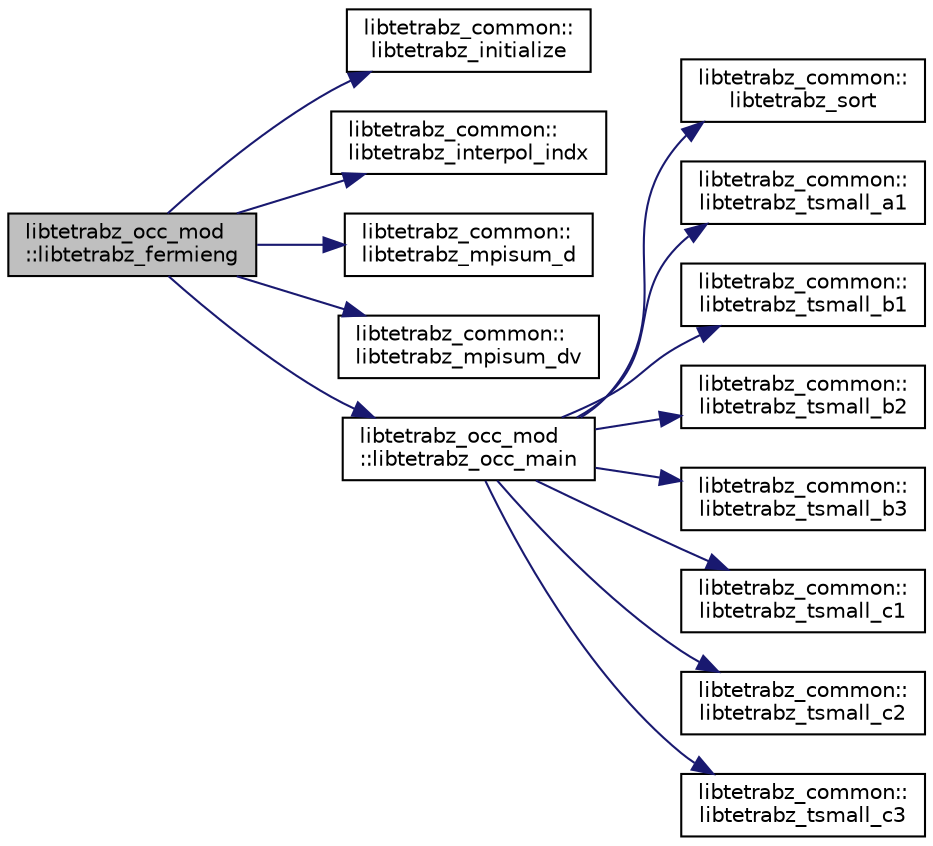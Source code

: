 digraph "libtetrabz_occ_mod::libtetrabz_fermieng"
{
 // LATEX_PDF_SIZE
  edge [fontname="Helvetica",fontsize="10",labelfontname="Helvetica",labelfontsize="10"];
  node [fontname="Helvetica",fontsize="10",shape=record];
  rankdir="LR";
  Node1 [label="libtetrabz_occ_mod\l::libtetrabz_fermieng",height=0.2,width=0.4,color="black", fillcolor="grey75", style="filled", fontcolor="black",tooltip=" "];
  Node1 -> Node2 [color="midnightblue",fontsize="10",style="solid",fontname="Helvetica"];
  Node2 [label="libtetrabz_common::\llibtetrabz_initialize",height=0.2,width=0.4,color="black", fillcolor="white", style="filled",URL="$namespacelibtetrabz__common.html#abfc554c125a2f59af93b436e39a495a1",tooltip=" "];
  Node1 -> Node3 [color="midnightblue",fontsize="10",style="solid",fontname="Helvetica"];
  Node3 [label="libtetrabz_common::\llibtetrabz_interpol_indx",height=0.2,width=0.4,color="black", fillcolor="white", style="filled",URL="$namespacelibtetrabz__common.html#aa0ded63e69832c4f1bc4559239890063",tooltip=" "];
  Node1 -> Node4 [color="midnightblue",fontsize="10",style="solid",fontname="Helvetica"];
  Node4 [label="libtetrabz_common::\llibtetrabz_mpisum_d",height=0.2,width=0.4,color="black", fillcolor="white", style="filled",URL="$namespacelibtetrabz__common.html#a95043b9d787ed60d01566ee08a6b8c45",tooltip=" "];
  Node1 -> Node5 [color="midnightblue",fontsize="10",style="solid",fontname="Helvetica"];
  Node5 [label="libtetrabz_common::\llibtetrabz_mpisum_dv",height=0.2,width=0.4,color="black", fillcolor="white", style="filled",URL="$namespacelibtetrabz__common.html#ae6158e2baaa1fd9a139472ebbe3d3f83",tooltip=" "];
  Node1 -> Node6 [color="midnightblue",fontsize="10",style="solid",fontname="Helvetica"];
  Node6 [label="libtetrabz_occ_mod\l::libtetrabz_occ_main",height=0.2,width=0.4,color="black", fillcolor="white", style="filled",URL="$namespacelibtetrabz__occ__mod.html#acbb58694cebefc1d611bb387574d0a86",tooltip=" "];
  Node6 -> Node7 [color="midnightblue",fontsize="10",style="solid",fontname="Helvetica"];
  Node7 [label="libtetrabz_common::\llibtetrabz_sort",height=0.2,width=0.4,color="black", fillcolor="white", style="filled",URL="$namespacelibtetrabz__common.html#a1b9ef325ec546befb82629cf7ef91ad9",tooltip=" "];
  Node6 -> Node8 [color="midnightblue",fontsize="10",style="solid",fontname="Helvetica"];
  Node8 [label="libtetrabz_common::\llibtetrabz_tsmall_a1",height=0.2,width=0.4,color="black", fillcolor="white", style="filled",URL="$namespacelibtetrabz__common.html#a8d66bea28eb396835ca877191ace3253",tooltip=" "];
  Node6 -> Node9 [color="midnightblue",fontsize="10",style="solid",fontname="Helvetica"];
  Node9 [label="libtetrabz_common::\llibtetrabz_tsmall_b1",height=0.2,width=0.4,color="black", fillcolor="white", style="filled",URL="$namespacelibtetrabz__common.html#a75157a89708cc0089437c92d2e54e925",tooltip=" "];
  Node6 -> Node10 [color="midnightblue",fontsize="10",style="solid",fontname="Helvetica"];
  Node10 [label="libtetrabz_common::\llibtetrabz_tsmall_b2",height=0.2,width=0.4,color="black", fillcolor="white", style="filled",URL="$namespacelibtetrabz__common.html#a355f7b2241eb494eaf7125152de771b9",tooltip=" "];
  Node6 -> Node11 [color="midnightblue",fontsize="10",style="solid",fontname="Helvetica"];
  Node11 [label="libtetrabz_common::\llibtetrabz_tsmall_b3",height=0.2,width=0.4,color="black", fillcolor="white", style="filled",URL="$namespacelibtetrabz__common.html#a7e962fc87f161d1f88191e77306fa9c1",tooltip=" "];
  Node6 -> Node12 [color="midnightblue",fontsize="10",style="solid",fontname="Helvetica"];
  Node12 [label="libtetrabz_common::\llibtetrabz_tsmall_c1",height=0.2,width=0.4,color="black", fillcolor="white", style="filled",URL="$namespacelibtetrabz__common.html#aa2a0d37e687916071514ce38e4b80621",tooltip=" "];
  Node6 -> Node13 [color="midnightblue",fontsize="10",style="solid",fontname="Helvetica"];
  Node13 [label="libtetrabz_common::\llibtetrabz_tsmall_c2",height=0.2,width=0.4,color="black", fillcolor="white", style="filled",URL="$namespacelibtetrabz__common.html#ac674134f57b5810124b0df66160475e7",tooltip=" "];
  Node6 -> Node14 [color="midnightblue",fontsize="10",style="solid",fontname="Helvetica"];
  Node14 [label="libtetrabz_common::\llibtetrabz_tsmall_c3",height=0.2,width=0.4,color="black", fillcolor="white", style="filled",URL="$namespacelibtetrabz__common.html#a2b462e9c21acca9b46bf7a90c8382721",tooltip=" "];
}
